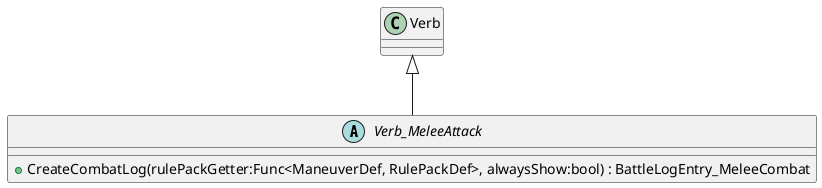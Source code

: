 @startuml
abstract class Verb_MeleeAttack {
    + CreateCombatLog(rulePackGetter:Func<ManeuverDef, RulePackDef>, alwaysShow:bool) : BattleLogEntry_MeleeCombat
}
Verb <|-- Verb_MeleeAttack
@enduml
